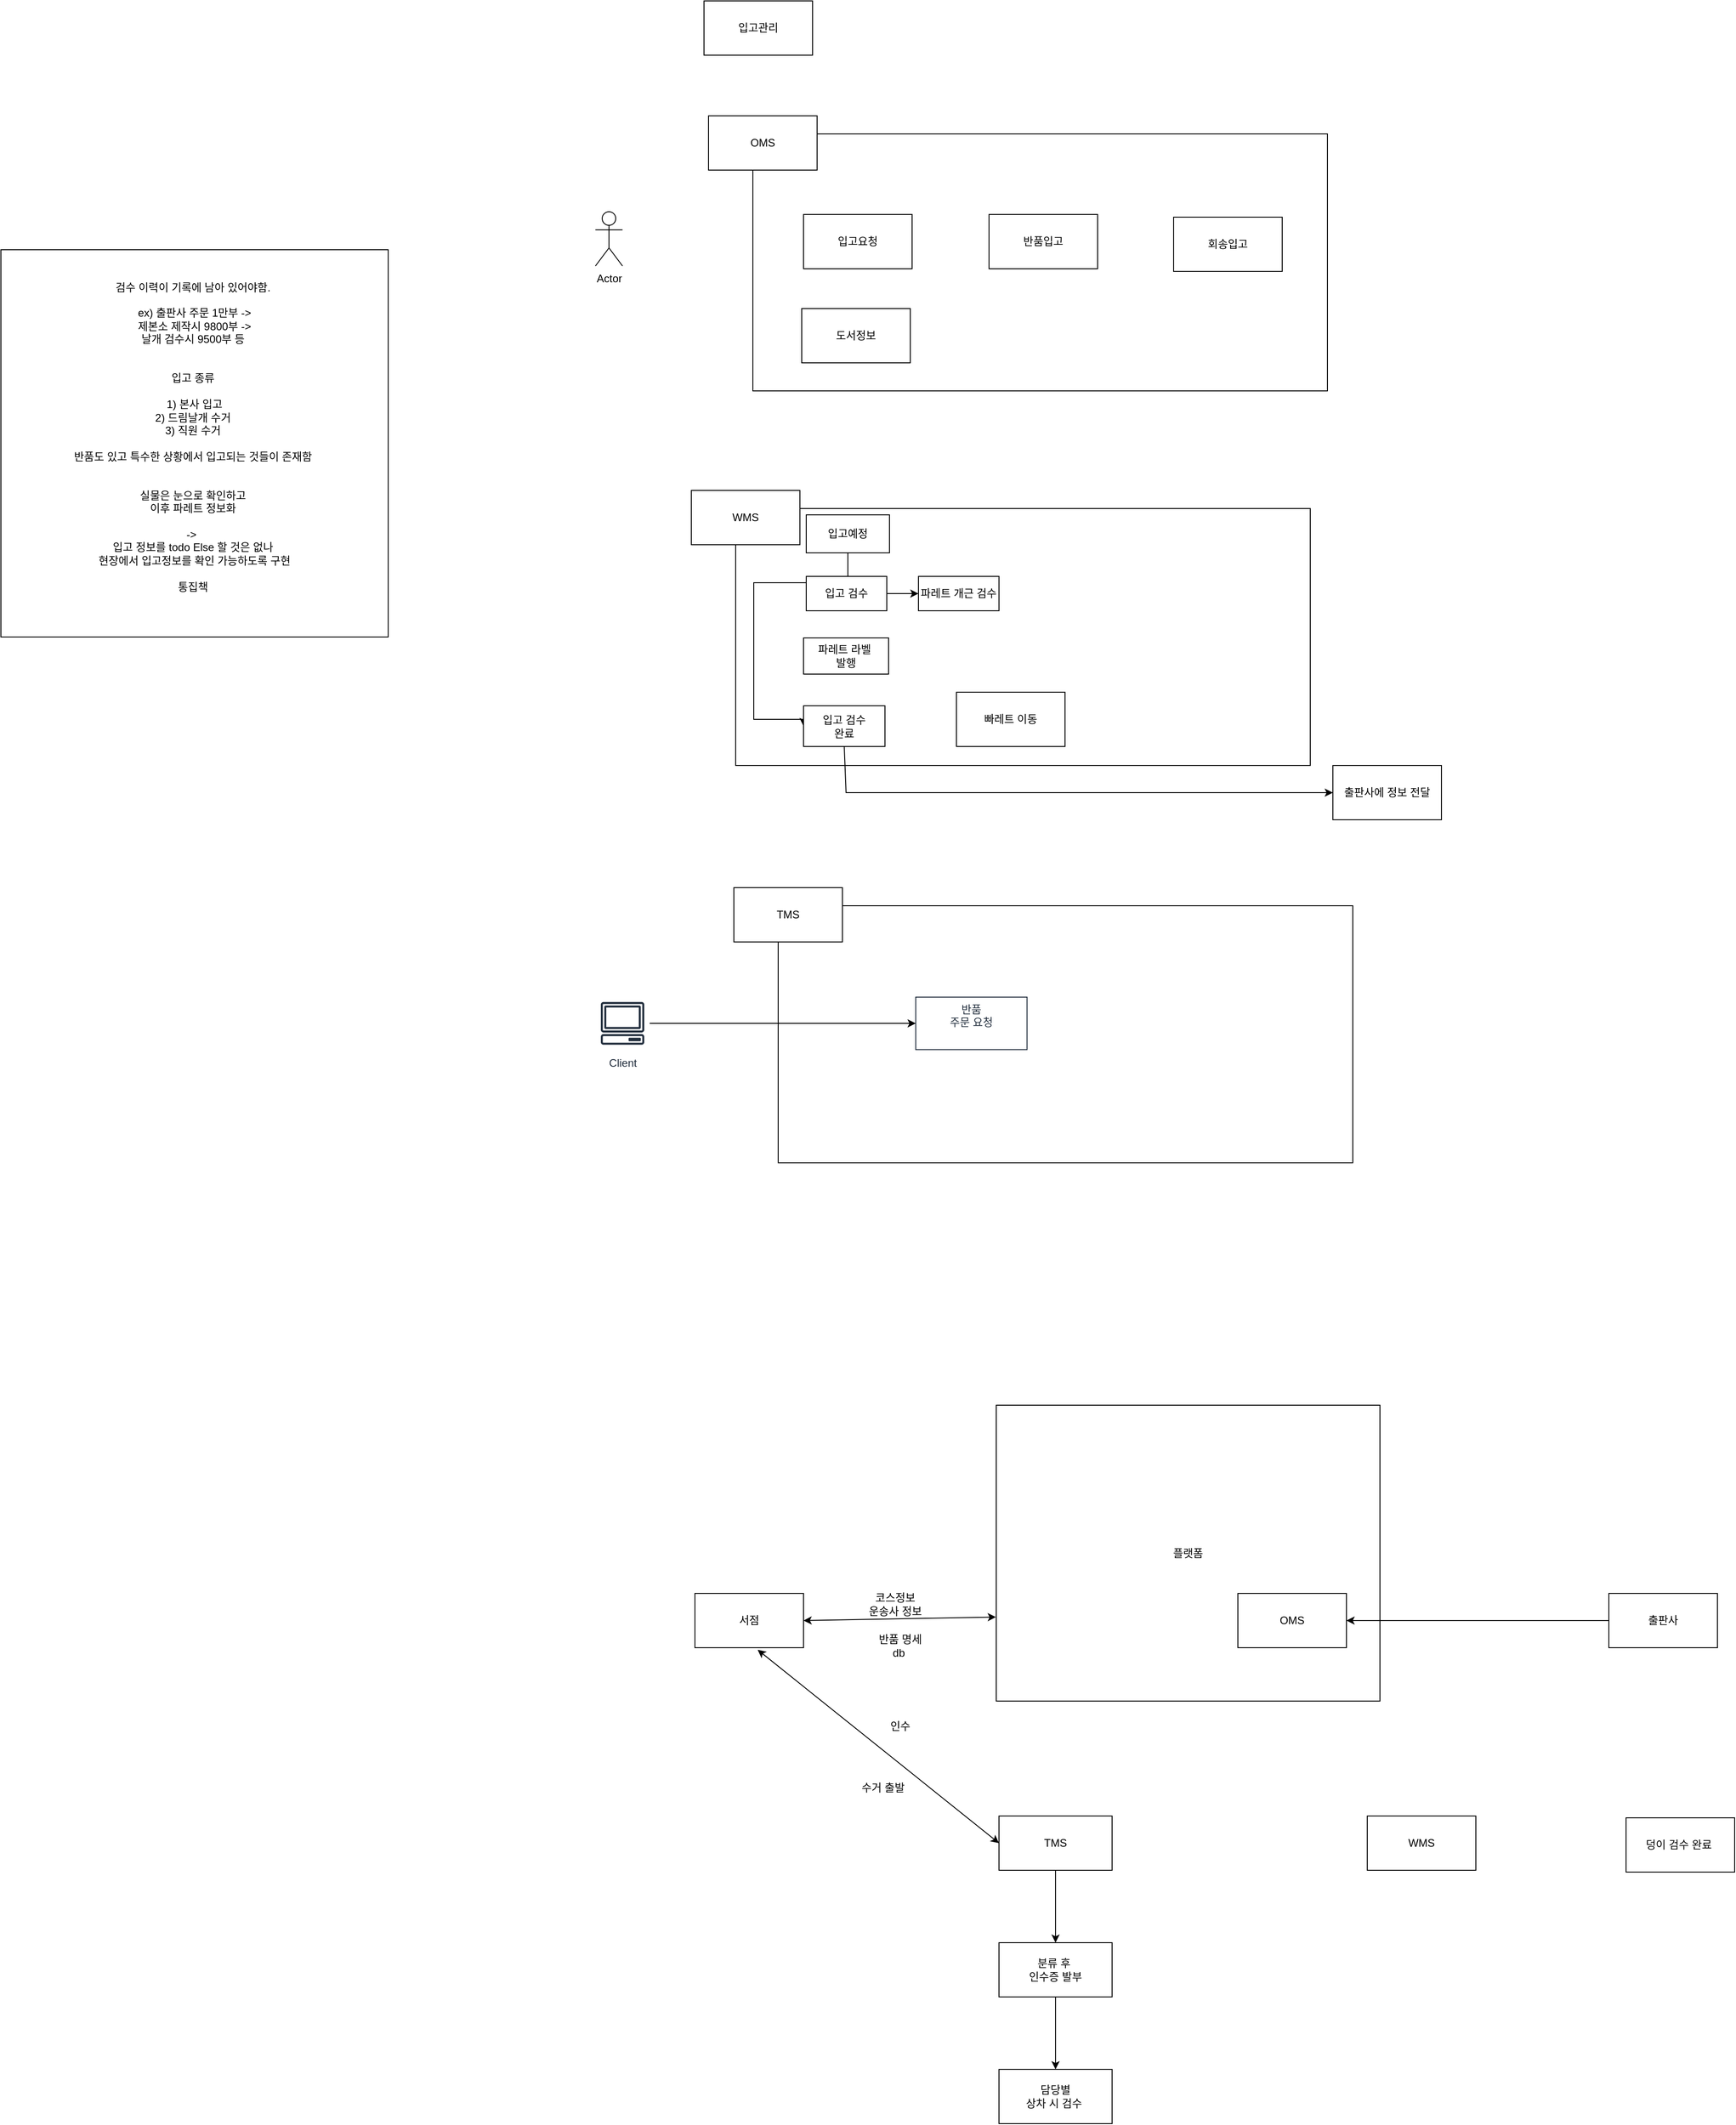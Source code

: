 <mxfile version="22.1.4" type="github">
  <diagram name="페이지-1" id="vxw-3wPIIXkFca2YIa6D">
    <mxGraphModel dx="2852" dy="1950" grid="0" gridSize="10" guides="1" tooltips="1" connect="1" arrows="1" fold="1" page="0" pageScale="1" pageWidth="827" pageHeight="1169" math="0" shadow="0">
      <root>
        <mxCell id="0" />
        <mxCell id="1" parent="0" />
        <mxCell id="U_Ek3tYQUCCtHzj6Dr8a-1" value="입고관리" style="rounded=0;whiteSpace=wrap;html=1;" parent="1" vertex="1">
          <mxGeometry x="-14" y="-534" width="120" height="60" as="geometry" />
        </mxCell>
        <mxCell id="U_Ek3tYQUCCtHzj6Dr8a-2" value="" style="rounded=0;whiteSpace=wrap;html=1;" parent="1" vertex="1">
          <mxGeometry x="40" y="-387" width="635" height="284" as="geometry" />
        </mxCell>
        <mxCell id="U_Ek3tYQUCCtHzj6Dr8a-3" value="OMS" style="rounded=0;whiteSpace=wrap;html=1;" parent="1" vertex="1">
          <mxGeometry x="-9" y="-407" width="120" height="60" as="geometry" />
        </mxCell>
        <mxCell id="U_Ek3tYQUCCtHzj6Dr8a-4" value="입고요청" style="rounded=0;whiteSpace=wrap;html=1;" parent="1" vertex="1">
          <mxGeometry x="96" y="-298" width="120" height="60" as="geometry" />
        </mxCell>
        <mxCell id="U_Ek3tYQUCCtHzj6Dr8a-5" value="반품입고" style="rounded=0;whiteSpace=wrap;html=1;" parent="1" vertex="1">
          <mxGeometry x="301" y="-298" width="120" height="60" as="geometry" />
        </mxCell>
        <mxCell id="U_Ek3tYQUCCtHzj6Dr8a-6" value="회송입고" style="rounded=0;whiteSpace=wrap;html=1;" parent="1" vertex="1">
          <mxGeometry x="505" y="-295" width="120" height="60" as="geometry" />
        </mxCell>
        <mxCell id="U_Ek3tYQUCCtHzj6Dr8a-7" value="도서정보" style="rounded=0;whiteSpace=wrap;html=1;" parent="1" vertex="1">
          <mxGeometry x="94" y="-194" width="120" height="60" as="geometry" />
        </mxCell>
        <mxCell id="U_Ek3tYQUCCtHzj6Dr8a-8" value="Actor" style="shape=umlActor;verticalLabelPosition=bottom;verticalAlign=top;html=1;outlineConnect=0;" parent="1" vertex="1">
          <mxGeometry x="-134" y="-301" width="30" height="60" as="geometry" />
        </mxCell>
        <mxCell id="U_Ek3tYQUCCtHzj6Dr8a-9" value="" style="rounded=0;whiteSpace=wrap;html=1;" parent="1" vertex="1">
          <mxGeometry x="21" y="27" width="635" height="284" as="geometry" />
        </mxCell>
        <mxCell id="U_Ek3tYQUCCtHzj6Dr8a-10" value="WMS" style="rounded=0;whiteSpace=wrap;html=1;" parent="1" vertex="1">
          <mxGeometry x="-28" y="7" width="120" height="60" as="geometry" />
        </mxCell>
        <mxCell id="U_Ek3tYQUCCtHzj6Dr8a-18" value="" style="edgeStyle=orthogonalEdgeStyle;rounded=0;orthogonalLoop=1;jettySize=auto;html=1;entryX=0;entryY=0.5;entryDx=0;entryDy=0;" parent="1" source="U_Ek3tYQUCCtHzj6Dr8a-11" target="U_Ek3tYQUCCtHzj6Dr8a-12" edge="1">
          <mxGeometry relative="1" as="geometry">
            <mxPoint x="21" y="104" as="targetPoint" />
            <Array as="points">
              <mxPoint x="41" y="109" />
              <mxPoint x="41" y="260" />
            </Array>
          </mxGeometry>
        </mxCell>
        <mxCell id="U_Ek3tYQUCCtHzj6Dr8a-11" value="입고예정" style="rounded=0;whiteSpace=wrap;html=1;" parent="1" vertex="1">
          <mxGeometry x="99" y="34" width="92" height="42" as="geometry" />
        </mxCell>
        <mxCell id="U_Ek3tYQUCCtHzj6Dr8a-12" value="입고 검수&lt;br&gt;완료" style="rounded=0;whiteSpace=wrap;html=1;" parent="1" vertex="1">
          <mxGeometry x="96" y="245" width="90" height="45" as="geometry" />
        </mxCell>
        <mxCell id="U_Ek3tYQUCCtHzj6Dr8a-13" value="빠레트 이동" style="rounded=0;whiteSpace=wrap;html=1;" parent="1" vertex="1">
          <mxGeometry x="265" y="230" width="120" height="60" as="geometry" />
        </mxCell>
        <mxCell id="U_Ek3tYQUCCtHzj6Dr8a-14" value="파레트 라벨&amp;nbsp;&lt;br&gt;발행" style="rounded=0;whiteSpace=wrap;html=1;" parent="1" vertex="1">
          <mxGeometry x="96" y="170" width="94" height="40" as="geometry" />
        </mxCell>
        <mxCell id="U_Ek3tYQUCCtHzj6Dr8a-19" value="검수 이력이 기록에 남아 있어야함.&amp;nbsp;&lt;br&gt;&lt;br&gt;ex) 출판사 주문 1만부 -&amp;gt;&lt;br&gt;제본소 제작시 9800부 -&amp;gt;&lt;br&gt;날개 검수시 9500부 등&amp;nbsp;&lt;br&gt;&lt;br&gt;&lt;br&gt;입고 종류&amp;nbsp;&lt;br&gt;&lt;br&gt;1) 본사 입고&lt;br&gt;2) 드림날개 수거&amp;nbsp;&lt;br&gt;3) 직원 수거&amp;nbsp;&lt;br&gt;&lt;br&gt;반품도 있고 특수한 상황에서 입고되는 것들이 존재함&amp;nbsp;&lt;br&gt;&lt;br&gt;&lt;br&gt;실물은 눈으로 확인하고&amp;nbsp;&lt;br&gt;이후 파레트 정보화&amp;nbsp;&lt;br&gt;&lt;br&gt;-&amp;gt;&amp;nbsp;&amp;nbsp;&lt;br&gt;입고 정보를 todo Else 할 것은 없나&amp;nbsp;&lt;br&gt;현장에서 입고정보를 확인 가능하도록 구현&lt;br&gt;&lt;br&gt;통집책&amp;nbsp;&lt;br&gt;&lt;br&gt;" style="whiteSpace=wrap;html=1;aspect=fixed;" parent="1" vertex="1">
          <mxGeometry x="-791" y="-259" width="428" height="428" as="geometry" />
        </mxCell>
        <mxCell id="U_Ek3tYQUCCtHzj6Dr8a-20" value="" style="endArrow=classic;html=1;rounded=0;exitX=0.5;exitY=1;exitDx=0;exitDy=0;" parent="1" source="U_Ek3tYQUCCtHzj6Dr8a-12" target="U_Ek3tYQUCCtHzj6Dr8a-21" edge="1">
          <mxGeometry width="50" height="50" relative="1" as="geometry">
            <mxPoint x="199" y="391" as="sourcePoint" />
            <mxPoint x="665" y="339" as="targetPoint" />
            <Array as="points">
              <mxPoint x="143" y="341" />
            </Array>
          </mxGeometry>
        </mxCell>
        <mxCell id="U_Ek3tYQUCCtHzj6Dr8a-21" value="출판사에 정보 전달" style="rounded=0;whiteSpace=wrap;html=1;" parent="1" vertex="1">
          <mxGeometry x="681" y="311" width="120" height="60" as="geometry" />
        </mxCell>
        <mxCell id="v-WdzrpD4nGZ0qU4YRgZ-3" value="" style="edgeStyle=orthogonalEdgeStyle;rounded=0;orthogonalLoop=1;jettySize=auto;html=1;" edge="1" parent="1" source="v-WdzrpD4nGZ0qU4YRgZ-1" target="v-WdzrpD4nGZ0qU4YRgZ-2">
          <mxGeometry relative="1" as="geometry" />
        </mxCell>
        <mxCell id="v-WdzrpD4nGZ0qU4YRgZ-1" value="입고 검수" style="rounded=0;whiteSpace=wrap;html=1;" vertex="1" parent="1">
          <mxGeometry x="99" y="102" width="89" height="38" as="geometry" />
        </mxCell>
        <mxCell id="v-WdzrpD4nGZ0qU4YRgZ-2" value="파레트 개근 검수" style="rounded=0;whiteSpace=wrap;html=1;" vertex="1" parent="1">
          <mxGeometry x="223" y="102" width="89" height="38" as="geometry" />
        </mxCell>
        <mxCell id="v-WdzrpD4nGZ0qU4YRgZ-4" value="" style="rounded=0;whiteSpace=wrap;html=1;" vertex="1" parent="1">
          <mxGeometry x="68" y="466" width="635" height="284" as="geometry" />
        </mxCell>
        <mxCell id="v-WdzrpD4nGZ0qU4YRgZ-5" value="TMS" style="rounded=0;whiteSpace=wrap;html=1;" vertex="1" parent="1">
          <mxGeometry x="19" y="446" width="120" height="60" as="geometry" />
        </mxCell>
        <mxCell id="v-WdzrpD4nGZ0qU4YRgZ-12" value="" style="edgeStyle=orthogonalEdgeStyle;rounded=0;orthogonalLoop=1;jettySize=auto;html=1;" edge="1" parent="1" source="v-WdzrpD4nGZ0qU4YRgZ-10" target="v-WdzrpD4nGZ0qU4YRgZ-11">
          <mxGeometry relative="1" as="geometry" />
        </mxCell>
        <mxCell id="v-WdzrpD4nGZ0qU4YRgZ-10" value="Client" style="sketch=0;outlineConnect=0;fontColor=#232F3E;gradientColor=none;strokeColor=#232F3E;fillColor=#ffffff;dashed=0;verticalLabelPosition=bottom;verticalAlign=top;align=center;html=1;fontSize=12;fontStyle=0;aspect=fixed;shape=mxgraph.aws4.resourceIcon;resIcon=mxgraph.aws4.client;" vertex="1" parent="1">
          <mxGeometry x="-134" y="566" width="60" height="60" as="geometry" />
        </mxCell>
        <mxCell id="v-WdzrpD4nGZ0qU4YRgZ-11" value="반품 &lt;br&gt;주문 요청" style="whiteSpace=wrap;html=1;verticalAlign=top;fillColor=#ffffff;strokeColor=#232F3E;fontColor=#232F3E;sketch=0;gradientColor=none;dashed=0;fontStyle=0;" vertex="1" parent="1">
          <mxGeometry x="220" y="567" width="123" height="58" as="geometry" />
        </mxCell>
        <mxCell id="v-WdzrpD4nGZ0qU4YRgZ-13" value="플랫폼" style="rounded=0;whiteSpace=wrap;html=1;" vertex="1" parent="1">
          <mxGeometry x="309" y="1018" width="424" height="327" as="geometry" />
        </mxCell>
        <mxCell id="v-WdzrpD4nGZ0qU4YRgZ-26" value="" style="edgeStyle=orthogonalEdgeStyle;rounded=0;orthogonalLoop=1;jettySize=auto;html=1;" edge="1" parent="1" source="v-WdzrpD4nGZ0qU4YRgZ-15" target="v-WdzrpD4nGZ0qU4YRgZ-25">
          <mxGeometry relative="1" as="geometry" />
        </mxCell>
        <mxCell id="v-WdzrpD4nGZ0qU4YRgZ-15" value="TMS" style="rounded=0;whiteSpace=wrap;html=1;" vertex="1" parent="1">
          <mxGeometry x="312" y="1472" width="125" height="60" as="geometry" />
        </mxCell>
        <mxCell id="v-WdzrpD4nGZ0qU4YRgZ-16" value="WMS" style="rounded=0;whiteSpace=wrap;html=1;" vertex="1" parent="1">
          <mxGeometry x="719" y="1472" width="120" height="60" as="geometry" />
        </mxCell>
        <mxCell id="v-WdzrpD4nGZ0qU4YRgZ-33" value="" style="edgeStyle=orthogonalEdgeStyle;rounded=0;orthogonalLoop=1;jettySize=auto;html=1;" edge="1" parent="1" source="v-WdzrpD4nGZ0qU4YRgZ-17" target="v-WdzrpD4nGZ0qU4YRgZ-32">
          <mxGeometry relative="1" as="geometry" />
        </mxCell>
        <mxCell id="v-WdzrpD4nGZ0qU4YRgZ-17" value="출판사" style="rounded=0;whiteSpace=wrap;html=1;" vertex="1" parent="1">
          <mxGeometry x="986" y="1226" width="120" height="60" as="geometry" />
        </mxCell>
        <mxCell id="v-WdzrpD4nGZ0qU4YRgZ-18" value="서점" style="rounded=0;whiteSpace=wrap;html=1;" vertex="1" parent="1">
          <mxGeometry x="-24" y="1226" width="120" height="60" as="geometry" />
        </mxCell>
        <mxCell id="v-WdzrpD4nGZ0qU4YRgZ-19" value="" style="endArrow=classic;startArrow=classic;html=1;rounded=0;entryX=-0.001;entryY=0.716;entryDx=0;entryDy=0;entryPerimeter=0;exitX=1;exitY=0.5;exitDx=0;exitDy=0;" edge="1" parent="1" source="v-WdzrpD4nGZ0qU4YRgZ-18" target="v-WdzrpD4nGZ0qU4YRgZ-13">
          <mxGeometry width="50" height="50" relative="1" as="geometry">
            <mxPoint x="35" y="1391" as="sourcePoint" />
            <mxPoint x="85" y="1341" as="targetPoint" />
          </mxGeometry>
        </mxCell>
        <mxCell id="v-WdzrpD4nGZ0qU4YRgZ-20" value="코스정보 &lt;br&gt;운송사 정보" style="text;html=1;align=center;verticalAlign=middle;resizable=0;points=[];autosize=1;strokeColor=none;fillColor=none;" vertex="1" parent="1">
          <mxGeometry x="160" y="1217" width="73" height="41" as="geometry" />
        </mxCell>
        <mxCell id="v-WdzrpD4nGZ0qU4YRgZ-21" value="반품 명세 db&amp;nbsp;" style="text;html=1;strokeColor=none;fillColor=none;align=center;verticalAlign=middle;whiteSpace=wrap;rounded=0;" vertex="1" parent="1">
          <mxGeometry x="173" y="1269" width="60" height="30" as="geometry" />
        </mxCell>
        <mxCell id="v-WdzrpD4nGZ0qU4YRgZ-22" value="" style="endArrow=classic;startArrow=classic;html=1;rounded=0;exitX=0.578;exitY=1.039;exitDx=0;exitDy=0;exitPerimeter=0;entryX=0;entryY=0.5;entryDx=0;entryDy=0;" edge="1" parent="1" source="v-WdzrpD4nGZ0qU4YRgZ-18" target="v-WdzrpD4nGZ0qU4YRgZ-15">
          <mxGeometry width="50" height="50" relative="1" as="geometry">
            <mxPoint x="426" y="1421" as="sourcePoint" />
            <mxPoint x="476" y="1371" as="targetPoint" />
          </mxGeometry>
        </mxCell>
        <mxCell id="v-WdzrpD4nGZ0qU4YRgZ-23" value="수거 출발" style="text;html=1;strokeColor=none;fillColor=none;align=center;verticalAlign=middle;whiteSpace=wrap;rounded=0;" vertex="1" parent="1">
          <mxGeometry x="154" y="1426" width="60" height="30" as="geometry" />
        </mxCell>
        <mxCell id="v-WdzrpD4nGZ0qU4YRgZ-24" value="인수" style="text;html=1;strokeColor=none;fillColor=none;align=center;verticalAlign=middle;whiteSpace=wrap;rounded=0;" vertex="1" parent="1">
          <mxGeometry x="173" y="1358" width="60" height="30" as="geometry" />
        </mxCell>
        <mxCell id="v-WdzrpD4nGZ0qU4YRgZ-28" value="" style="edgeStyle=orthogonalEdgeStyle;rounded=0;orthogonalLoop=1;jettySize=auto;html=1;" edge="1" parent="1" source="v-WdzrpD4nGZ0qU4YRgZ-25" target="v-WdzrpD4nGZ0qU4YRgZ-27">
          <mxGeometry relative="1" as="geometry" />
        </mxCell>
        <mxCell id="v-WdzrpD4nGZ0qU4YRgZ-25" value="분류 후&amp;nbsp;&lt;br&gt;인수증 발부" style="rounded=0;whiteSpace=wrap;html=1;" vertex="1" parent="1">
          <mxGeometry x="312" y="1612" width="125" height="60" as="geometry" />
        </mxCell>
        <mxCell id="v-WdzrpD4nGZ0qU4YRgZ-27" value="담당별&lt;br&gt;상차 시 검수&amp;nbsp;" style="rounded=0;whiteSpace=wrap;html=1;" vertex="1" parent="1">
          <mxGeometry x="312" y="1752" width="125" height="60" as="geometry" />
        </mxCell>
        <mxCell id="v-WdzrpD4nGZ0qU4YRgZ-29" style="edgeStyle=orthogonalEdgeStyle;rounded=0;orthogonalLoop=1;jettySize=auto;html=1;exitX=0.5;exitY=1;exitDx=0;exitDy=0;" edge="1" parent="1" source="v-WdzrpD4nGZ0qU4YRgZ-17" target="v-WdzrpD4nGZ0qU4YRgZ-17">
          <mxGeometry relative="1" as="geometry" />
        </mxCell>
        <mxCell id="v-WdzrpD4nGZ0qU4YRgZ-30" value="덩이 검수 완료&amp;nbsp;" style="rounded=0;whiteSpace=wrap;html=1;" vertex="1" parent="1">
          <mxGeometry x="1005" y="1474" width="120" height="60" as="geometry" />
        </mxCell>
        <mxCell id="v-WdzrpD4nGZ0qU4YRgZ-32" value="OMS" style="rounded=0;whiteSpace=wrap;html=1;" vertex="1" parent="1">
          <mxGeometry x="576" y="1226" width="120" height="60" as="geometry" />
        </mxCell>
      </root>
    </mxGraphModel>
  </diagram>
</mxfile>
